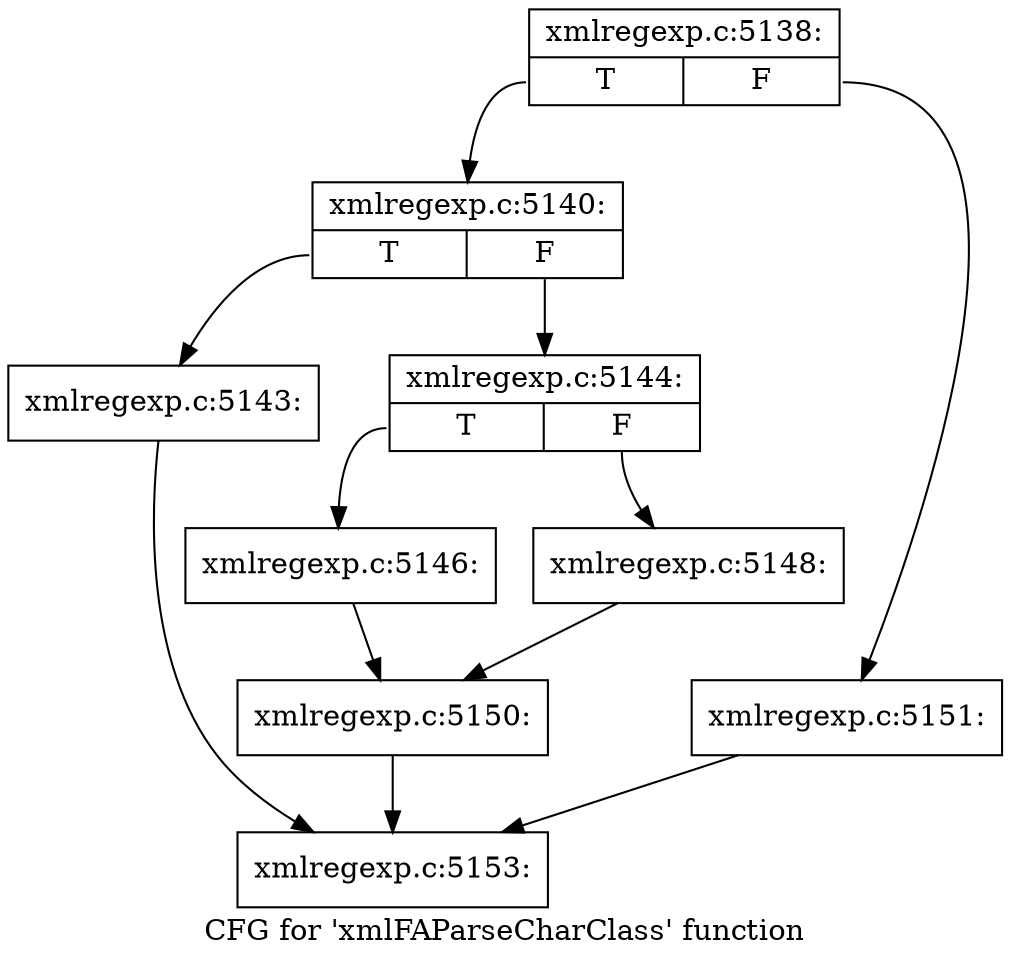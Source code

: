 digraph "CFG for 'xmlFAParseCharClass' function" {
	label="CFG for 'xmlFAParseCharClass' function";

	Node0x42e0e90 [shape=record,label="{xmlregexp.c:5138:|{<s0>T|<s1>F}}"];
	Node0x42e0e90:s0 -> Node0x42e3b70;
	Node0x42e0e90:s1 -> Node0x42e0f20;
	Node0x42e3b70 [shape=record,label="{xmlregexp.c:5140:|{<s0>T|<s1>F}}"];
	Node0x42e3b70:s0 -> Node0x42e4b10;
	Node0x42e3b70:s1 -> Node0x42e4b60;
	Node0x42e4b10 [shape=record,label="{xmlregexp.c:5143:}"];
	Node0x42e4b10 -> Node0x42e3bc0;
	Node0x42e4b60 [shape=record,label="{xmlregexp.c:5144:|{<s0>T|<s1>F}}"];
	Node0x42e4b60:s0 -> Node0x42e57e0;
	Node0x42e4b60:s1 -> Node0x42e5b60;
	Node0x42e57e0 [shape=record,label="{xmlregexp.c:5146:}"];
	Node0x42e57e0 -> Node0x42e5b10;
	Node0x42e5b60 [shape=record,label="{xmlregexp.c:5148:}"];
	Node0x42e5b60 -> Node0x42e5b10;
	Node0x42e5b10 [shape=record,label="{xmlregexp.c:5150:}"];
	Node0x42e5b10 -> Node0x42e3bc0;
	Node0x42e0f20 [shape=record,label="{xmlregexp.c:5151:}"];
	Node0x42e0f20 -> Node0x42e3bc0;
	Node0x42e3bc0 [shape=record,label="{xmlregexp.c:5153:}"];
}
